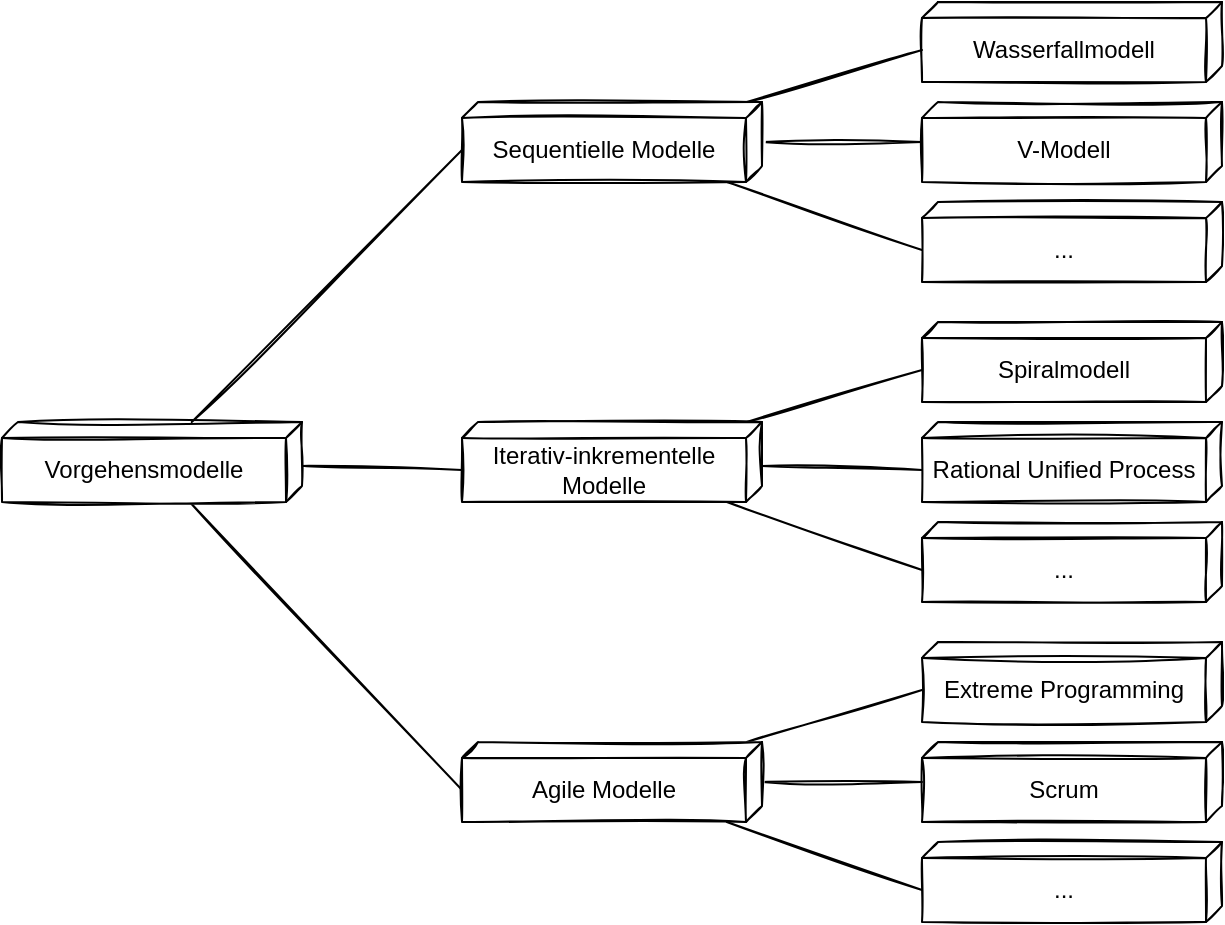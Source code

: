 <mxfile version="13.9.9" type="device"><diagram id="BUvfRwf0zNBMPw8hF7Nk" name="Seite-1"><mxGraphModel dx="1086" dy="637" grid="1" gridSize="10" guides="1" tooltips="1" connect="1" arrows="1" fold="1" page="1" pageScale="1" pageWidth="1169" pageHeight="827" math="0" shadow="0"><root><mxCell id="0"/><mxCell id="1" parent="0"/><mxCell id="kW_KDMngMzazlsKr2CsW-1" value="Wasserfallmodell" style="shape=cube;whiteSpace=wrap;html=1;boundedLbl=1;backgroundOutline=1;darkOpacity=0;darkOpacity2=0;sketch=1;size=8;rotation=0;flipV=0;direction=south;portConstraintRotation=0;fontSize=12;" parent="1" vertex="1"><mxGeometry x="920" y="80" width="150" height="40" as="geometry"/></mxCell><mxCell id="kW_KDMngMzazlsKr2CsW-2" value="Rational Unified Process" style="shape=cube;whiteSpace=wrap;html=1;boundedLbl=1;backgroundOutline=1;darkOpacity=0;darkOpacity2=0;sketch=1;size=8;rotation=0;flipV=0;direction=south;portConstraintRotation=0;fontSize=12;" parent="1" vertex="1"><mxGeometry x="920" y="290" width="150" height="40" as="geometry"/></mxCell><mxCell id="kW_KDMngMzazlsKr2CsW-3" value="V-Modell" style="shape=cube;whiteSpace=wrap;html=1;boundedLbl=1;backgroundOutline=1;darkOpacity=0;darkOpacity2=0;sketch=1;size=8;rotation=0;flipV=0;direction=south;portConstraintRotation=0;fontSize=12;" parent="1" vertex="1"><mxGeometry x="920" y="130" width="150" height="40" as="geometry"/></mxCell><mxCell id="kW_KDMngMzazlsKr2CsW-4" value="..." style="shape=cube;whiteSpace=wrap;html=1;boundedLbl=1;backgroundOutline=1;darkOpacity=0;darkOpacity2=0;sketch=1;size=8;rotation=0;flipV=0;direction=south;portConstraintRotation=0;fontSize=12;" parent="1" vertex="1"><mxGeometry x="920" y="180" width="150" height="40" as="geometry"/></mxCell><mxCell id="kW_KDMngMzazlsKr2CsW-5" value="Spiralmodell" style="shape=cube;whiteSpace=wrap;html=1;boundedLbl=1;backgroundOutline=1;darkOpacity=0;darkOpacity2=0;sketch=1;size=8;rotation=0;flipV=0;direction=south;portConstraintRotation=0;fontSize=12;" parent="1" vertex="1"><mxGeometry x="920" y="240" width="150" height="40" as="geometry"/></mxCell><mxCell id="kW_KDMngMzazlsKr2CsW-6" value="Extreme Programming" style="shape=cube;whiteSpace=wrap;html=1;boundedLbl=1;backgroundOutline=1;darkOpacity=0;darkOpacity2=0;sketch=1;size=8;rotation=0;flipV=0;direction=south;portConstraintRotation=0;fontSize=12;" parent="1" vertex="1"><mxGeometry x="920" y="400" width="150" height="40" as="geometry"/></mxCell><mxCell id="kW_KDMngMzazlsKr2CsW-7" value="..." style="shape=cube;whiteSpace=wrap;html=1;boundedLbl=1;backgroundOutline=1;darkOpacity=0;darkOpacity2=0;sketch=1;size=8;rotation=0;flipV=0;direction=south;portConstraintRotation=0;fontSize=12;" parent="1" vertex="1"><mxGeometry x="920" y="340" width="150" height="40" as="geometry"/></mxCell><mxCell id="kW_KDMngMzazlsKr2CsW-8" value="Scrum" style="shape=cube;whiteSpace=wrap;html=1;boundedLbl=1;backgroundOutline=1;darkOpacity=0;darkOpacity2=0;sketch=1;size=8;rotation=0;flipV=0;direction=south;portConstraintRotation=0;fontSize=12;" parent="1" vertex="1"><mxGeometry x="920" y="450" width="150" height="40" as="geometry"/></mxCell><mxCell id="kW_KDMngMzazlsKr2CsW-9" value="..." style="shape=cube;whiteSpace=wrap;html=1;boundedLbl=1;backgroundOutline=1;darkOpacity=0;darkOpacity2=0;sketch=1;size=8;rotation=0;flipV=0;direction=south;portConstraintRotation=0;fontSize=12;" parent="1" vertex="1"><mxGeometry x="920" y="500" width="150" height="40" as="geometry"/></mxCell><mxCell id="kW_KDMngMzazlsKr2CsW-24" style="edgeStyle=none;rounded=0;sketch=1;orthogonalLoop=1;jettySize=auto;html=1;entryX=0;entryY=0;entryDx=24;entryDy=150;entryPerimeter=0;shadow=0;endArrow=none;endFill=0;fontSize=12;" parent="1" source="kW_KDMngMzazlsKr2CsW-10" target="kW_KDMngMzazlsKr2CsW-5" edge="1"><mxGeometry relative="1" as="geometry"/></mxCell><mxCell id="kW_KDMngMzazlsKr2CsW-25" style="edgeStyle=none;rounded=0;sketch=1;orthogonalLoop=1;jettySize=auto;html=1;entryX=0;entryY=0;entryDx=24;entryDy=150;entryPerimeter=0;shadow=0;endArrow=none;endFill=0;fontSize=12;" parent="1" source="kW_KDMngMzazlsKr2CsW-10" target="kW_KDMngMzazlsKr2CsW-2" edge="1"><mxGeometry relative="1" as="geometry"/></mxCell><mxCell id="kW_KDMngMzazlsKr2CsW-26" style="edgeStyle=none;rounded=0;sketch=1;orthogonalLoop=1;jettySize=auto;html=1;entryX=0;entryY=0;entryDx=24;entryDy=150;entryPerimeter=0;shadow=0;endArrow=none;endFill=0;fontSize=12;" parent="1" source="kW_KDMngMzazlsKr2CsW-10" target="kW_KDMngMzazlsKr2CsW-7" edge="1"><mxGeometry relative="1" as="geometry"/></mxCell><mxCell id="kW_KDMngMzazlsKr2CsW-10" value="Iterativ-inkrementelle Modelle" style="shape=cube;whiteSpace=wrap;html=1;boundedLbl=1;backgroundOutline=1;darkOpacity=0;darkOpacity2=0;sketch=1;size=8;rotation=0;flipV=0;direction=south;portConstraintRotation=0;fontSize=12;" parent="1" vertex="1"><mxGeometry x="690" y="290" width="150" height="40" as="geometry"/></mxCell><mxCell id="kW_KDMngMzazlsKr2CsW-21" style="edgeStyle=none;rounded=0;sketch=1;orthogonalLoop=1;jettySize=auto;html=1;entryX=0;entryY=0;entryDx=24;entryDy=150;entryPerimeter=0;shadow=0;endArrow=none;endFill=0;fontSize=12;" parent="1" source="kW_KDMngMzazlsKr2CsW-12" target="kW_KDMngMzazlsKr2CsW-1" edge="1"><mxGeometry relative="1" as="geometry"/></mxCell><mxCell id="kW_KDMngMzazlsKr2CsW-22" style="edgeStyle=none;rounded=0;sketch=1;orthogonalLoop=1;jettySize=auto;html=1;shadow=0;endArrow=none;endFill=0;fontSize=12;" parent="1" source="kW_KDMngMzazlsKr2CsW-12" target="kW_KDMngMzazlsKr2CsW-3" edge="1"><mxGeometry relative="1" as="geometry"/></mxCell><mxCell id="kW_KDMngMzazlsKr2CsW-23" style="edgeStyle=none;rounded=0;sketch=1;orthogonalLoop=1;jettySize=auto;html=1;entryX=0;entryY=0;entryDx=24;entryDy=150;entryPerimeter=0;shadow=0;endArrow=none;endFill=0;fontSize=12;" parent="1" source="kW_KDMngMzazlsKr2CsW-12" target="kW_KDMngMzazlsKr2CsW-4" edge="1"><mxGeometry relative="1" as="geometry"/></mxCell><mxCell id="kW_KDMngMzazlsKr2CsW-12" value="Sequentielle Modelle" style="shape=cube;whiteSpace=wrap;html=1;boundedLbl=1;backgroundOutline=1;darkOpacity=0;darkOpacity2=0;sketch=1;size=8;rotation=0;flipV=0;direction=south;portConstraintRotation=0;fontSize=12;" parent="1" vertex="1"><mxGeometry x="690" y="130" width="150" height="40" as="geometry"/></mxCell><mxCell id="kW_KDMngMzazlsKr2CsW-27" style="edgeStyle=none;rounded=0;sketch=1;orthogonalLoop=1;jettySize=auto;html=1;entryX=0;entryY=0;entryDx=24;entryDy=150;entryPerimeter=0;shadow=0;endArrow=none;endFill=0;fontSize=12;" parent="1" source="kW_KDMngMzazlsKr2CsW-13" target="kW_KDMngMzazlsKr2CsW-6" edge="1"><mxGeometry relative="1" as="geometry"/></mxCell><mxCell id="kW_KDMngMzazlsKr2CsW-28" style="edgeStyle=none;rounded=0;sketch=1;orthogonalLoop=1;jettySize=auto;html=1;shadow=0;endArrow=none;endFill=0;fontSize=12;" parent="1" source="kW_KDMngMzazlsKr2CsW-13" target="kW_KDMngMzazlsKr2CsW-8" edge="1"><mxGeometry relative="1" as="geometry"/></mxCell><mxCell id="kW_KDMngMzazlsKr2CsW-29" style="edgeStyle=none;rounded=0;sketch=1;orthogonalLoop=1;jettySize=auto;html=1;entryX=0;entryY=0;entryDx=24;entryDy=150;entryPerimeter=0;shadow=0;endArrow=none;endFill=0;fontSize=12;" parent="1" source="kW_KDMngMzazlsKr2CsW-13" target="kW_KDMngMzazlsKr2CsW-9" edge="1"><mxGeometry relative="1" as="geometry"/></mxCell><mxCell id="kW_KDMngMzazlsKr2CsW-13" value="Agile Modelle" style="shape=cube;whiteSpace=wrap;html=1;boundedLbl=1;backgroundOutline=1;darkOpacity=0;darkOpacity2=0;sketch=1;size=8;rotation=0;flipV=0;direction=south;portConstraintRotation=0;fontSize=12;" parent="1" vertex="1"><mxGeometry x="690" y="450" width="150" height="40" as="geometry"/></mxCell><mxCell id="kW_KDMngMzazlsKr2CsW-18" style="rounded=0;sketch=1;orthogonalLoop=1;jettySize=auto;html=1;shadow=0;endArrow=none;endFill=0;entryX=0;entryY=0;entryDx=24;entryDy=150;entryPerimeter=0;fontSize=12;" parent="1" source="kW_KDMngMzazlsKr2CsW-14" target="kW_KDMngMzazlsKr2CsW-10" edge="1"><mxGeometry relative="1" as="geometry"><mxPoint x="470" y="470" as="targetPoint"/></mxGeometry></mxCell><mxCell id="kW_KDMngMzazlsKr2CsW-19" style="rounded=0;sketch=1;orthogonalLoop=1;jettySize=auto;html=1;shadow=0;endArrow=none;endFill=0;entryX=0;entryY=0;entryDx=24;entryDy=150;entryPerimeter=0;fontSize=12;" parent="1" source="kW_KDMngMzazlsKr2CsW-14" target="kW_KDMngMzazlsKr2CsW-13" edge="1"><mxGeometry relative="1" as="geometry"><mxPoint x="510" y="370" as="targetPoint"/></mxGeometry></mxCell><mxCell id="kW_KDMngMzazlsKr2CsW-20" style="edgeStyle=none;rounded=0;sketch=1;orthogonalLoop=1;jettySize=auto;html=1;entryX=0;entryY=0;entryDx=24;entryDy=150;entryPerimeter=0;shadow=0;endArrow=none;endFill=0;fontSize=12;" parent="1" source="kW_KDMngMzazlsKr2CsW-14" target="kW_KDMngMzazlsKr2CsW-12" edge="1"><mxGeometry relative="1" as="geometry"/></mxCell><mxCell id="kW_KDMngMzazlsKr2CsW-14" value="Vorgehensmodelle" style="shape=cube;whiteSpace=wrap;html=1;boundedLbl=1;backgroundOutline=1;darkOpacity=0;darkOpacity2=0;sketch=1;size=8;rotation=0;flipV=0;direction=south;portConstraintRotation=0;fontSize=12;" parent="1" vertex="1"><mxGeometry x="460" y="290" width="150" height="40" as="geometry"/></mxCell></root></mxGraphModel></diagram></mxfile>